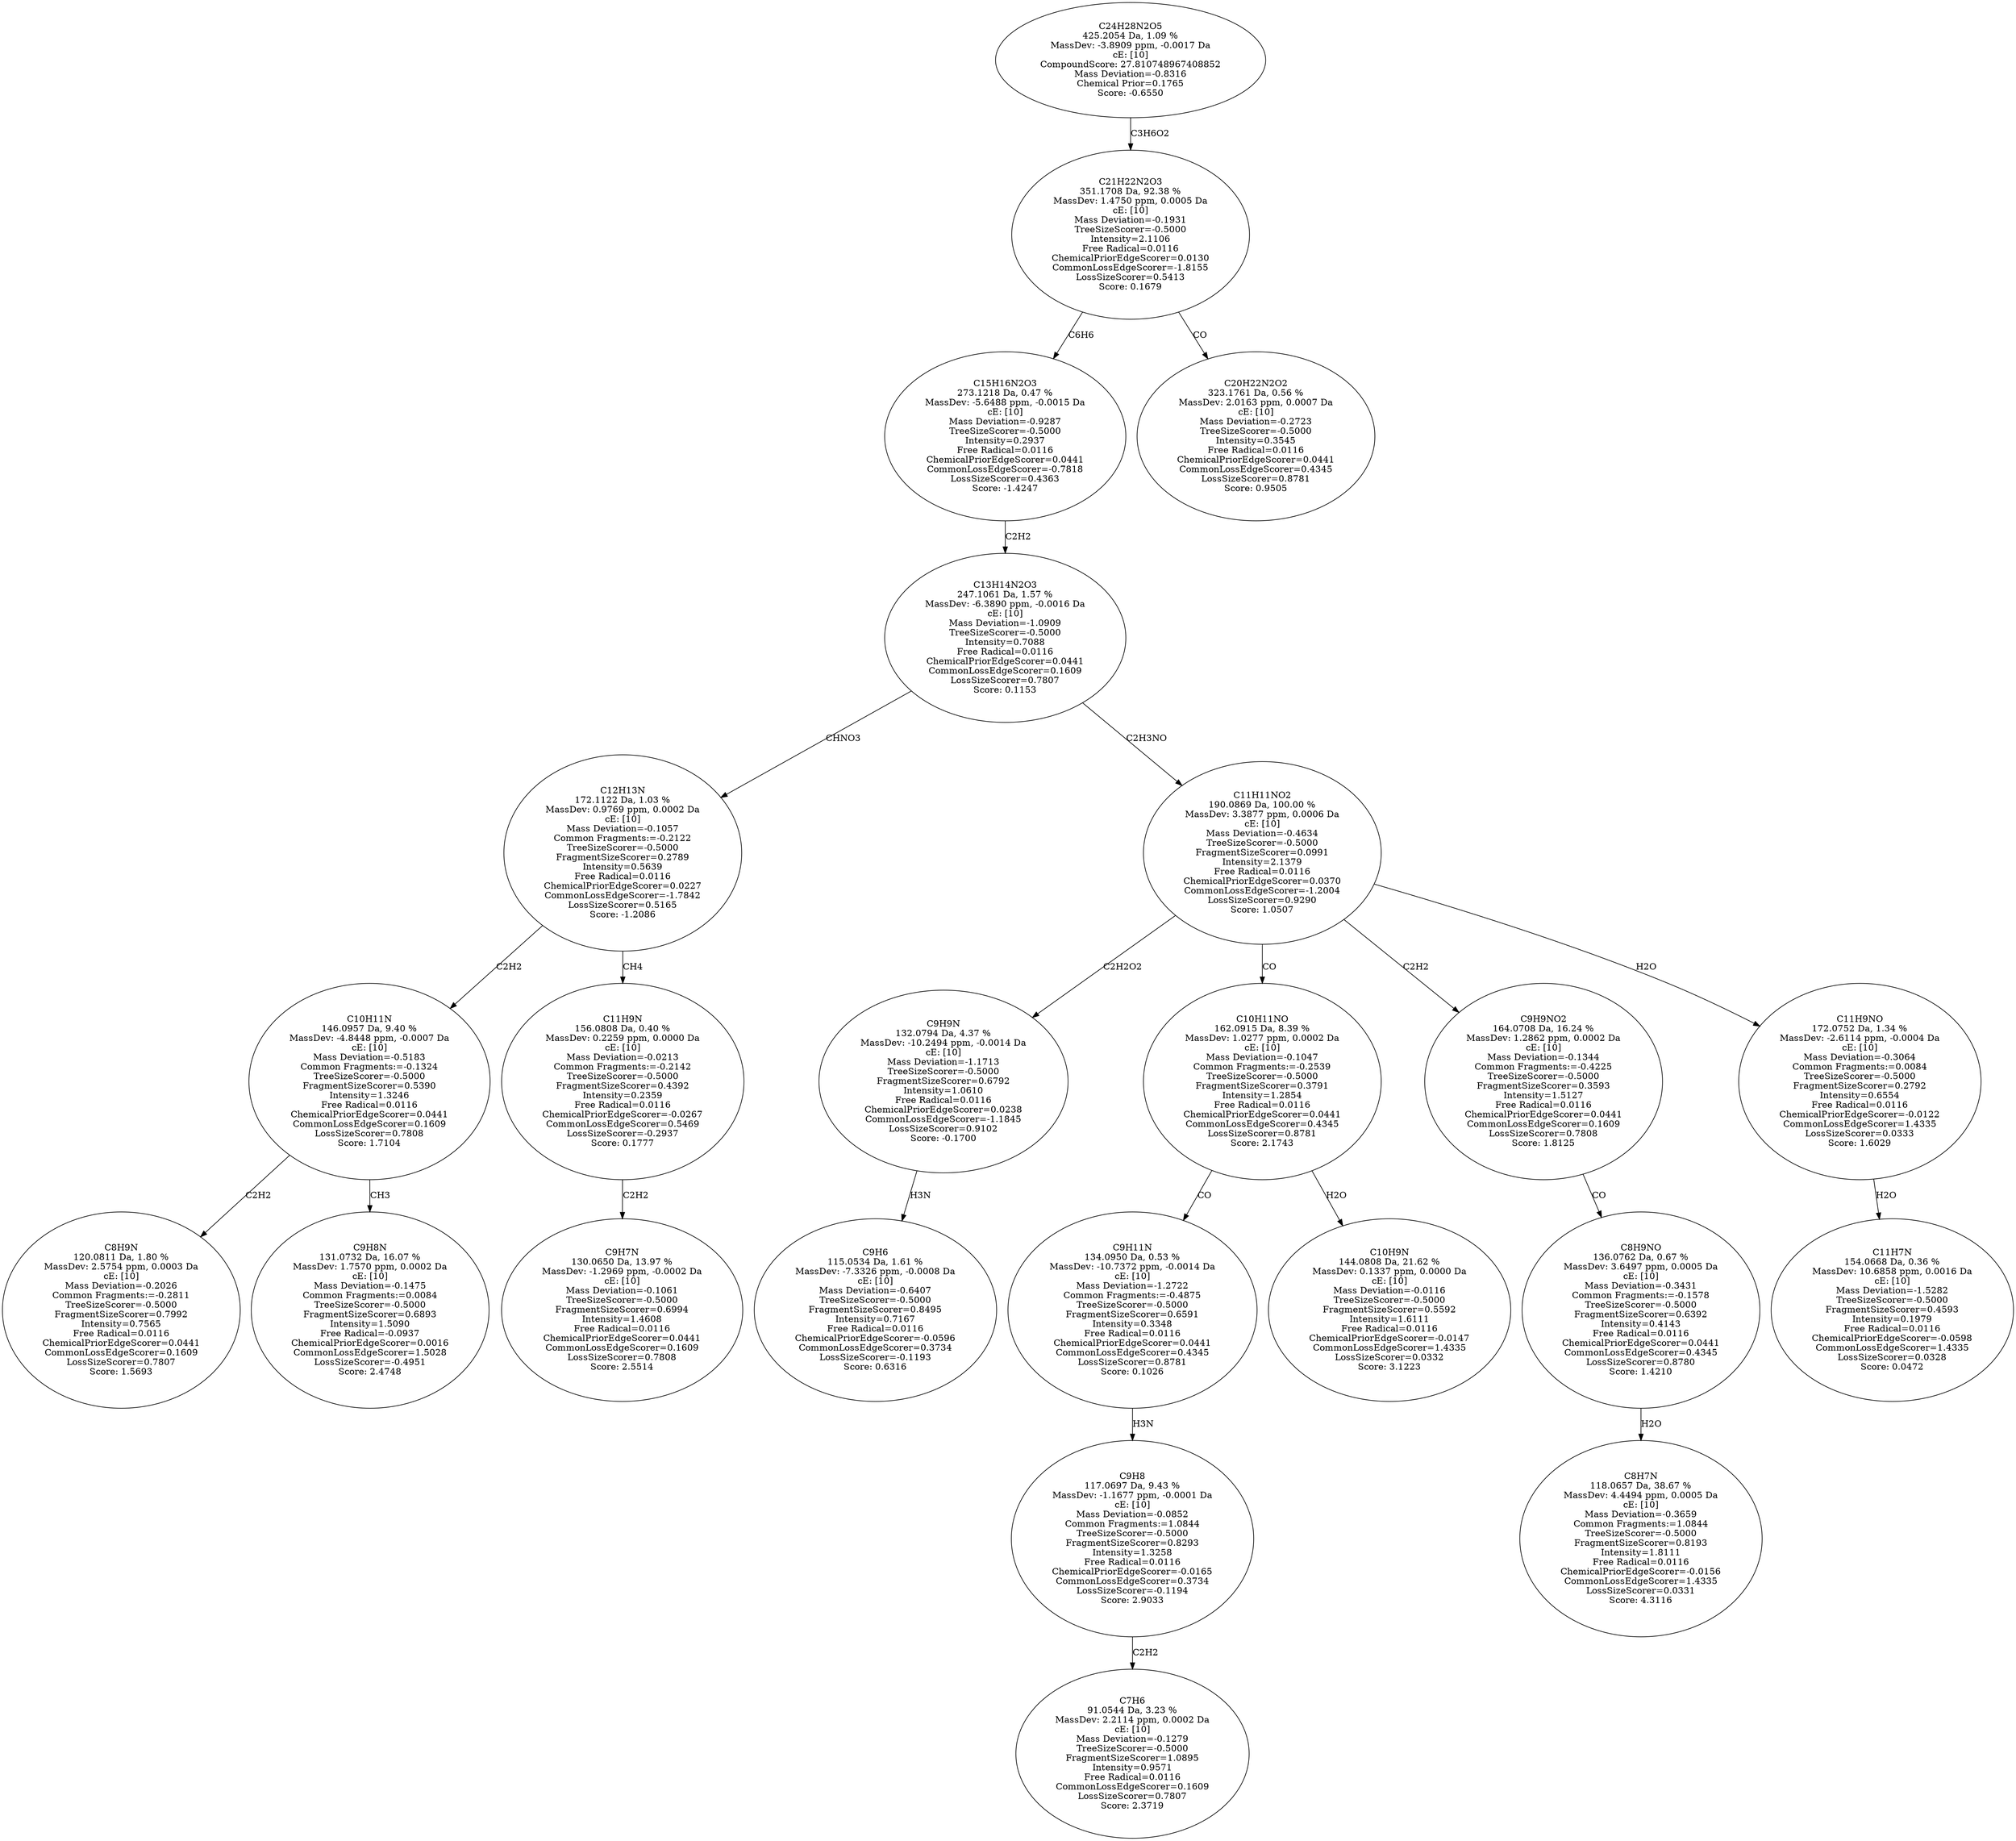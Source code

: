 strict digraph {
v1 [label="C8H9N\n120.0811 Da, 1.80 %\nMassDev: 2.5754 ppm, 0.0003 Da\ncE: [10]\nMass Deviation=-0.2026\nCommon Fragments:=-0.2811\nTreeSizeScorer=-0.5000\nFragmentSizeScorer=0.7992\nIntensity=0.7565\nFree Radical=0.0116\nChemicalPriorEdgeScorer=0.0441\nCommonLossEdgeScorer=0.1609\nLossSizeScorer=0.7807\nScore: 1.5693"];
v2 [label="C9H8N\n131.0732 Da, 16.07 %\nMassDev: 1.7570 ppm, 0.0002 Da\ncE: [10]\nMass Deviation=-0.1475\nCommon Fragments:=0.0084\nTreeSizeScorer=-0.5000\nFragmentSizeScorer=0.6893\nIntensity=1.5090\nFree Radical=-0.0937\nChemicalPriorEdgeScorer=0.0016\nCommonLossEdgeScorer=1.5028\nLossSizeScorer=-0.4951\nScore: 2.4748"];
v3 [label="C10H11N\n146.0957 Da, 9.40 %\nMassDev: -4.8448 ppm, -0.0007 Da\ncE: [10]\nMass Deviation=-0.5183\nCommon Fragments:=-0.1324\nTreeSizeScorer=-0.5000\nFragmentSizeScorer=0.5390\nIntensity=1.3246\nFree Radical=0.0116\nChemicalPriorEdgeScorer=0.0441\nCommonLossEdgeScorer=0.1609\nLossSizeScorer=0.7808\nScore: 1.7104"];
v4 [label="C9H7N\n130.0650 Da, 13.97 %\nMassDev: -1.2969 ppm, -0.0002 Da\ncE: [10]\nMass Deviation=-0.1061\nTreeSizeScorer=-0.5000\nFragmentSizeScorer=0.6994\nIntensity=1.4608\nFree Radical=0.0116\nChemicalPriorEdgeScorer=0.0441\nCommonLossEdgeScorer=0.1609\nLossSizeScorer=0.7808\nScore: 2.5514"];
v5 [label="C11H9N\n156.0808 Da, 0.40 %\nMassDev: 0.2259 ppm, 0.0000 Da\ncE: [10]\nMass Deviation=-0.0213\nCommon Fragments:=-0.2142\nTreeSizeScorer=-0.5000\nFragmentSizeScorer=0.4392\nIntensity=0.2359\nFree Radical=0.0116\nChemicalPriorEdgeScorer=-0.0267\nCommonLossEdgeScorer=0.5469\nLossSizeScorer=-0.2937\nScore: 0.1777"];
v6 [label="C12H13N\n172.1122 Da, 1.03 %\nMassDev: 0.9769 ppm, 0.0002 Da\ncE: [10]\nMass Deviation=-0.1057\nCommon Fragments:=-0.2122\nTreeSizeScorer=-0.5000\nFragmentSizeScorer=0.2789\nIntensity=0.5639\nFree Radical=0.0116\nChemicalPriorEdgeScorer=0.0227\nCommonLossEdgeScorer=-1.7842\nLossSizeScorer=0.5165\nScore: -1.2086"];
v7 [label="C9H6\n115.0534 Da, 1.61 %\nMassDev: -7.3326 ppm, -0.0008 Da\ncE: [10]\nMass Deviation=-0.6407\nTreeSizeScorer=-0.5000\nFragmentSizeScorer=0.8495\nIntensity=0.7167\nFree Radical=0.0116\nChemicalPriorEdgeScorer=-0.0596\nCommonLossEdgeScorer=0.3734\nLossSizeScorer=-0.1193\nScore: 0.6316"];
v8 [label="C9H9N\n132.0794 Da, 4.37 %\nMassDev: -10.2494 ppm, -0.0014 Da\ncE: [10]\nMass Deviation=-1.1713\nTreeSizeScorer=-0.5000\nFragmentSizeScorer=0.6792\nIntensity=1.0610\nFree Radical=0.0116\nChemicalPriorEdgeScorer=0.0238\nCommonLossEdgeScorer=-1.1845\nLossSizeScorer=0.9102\nScore: -0.1700"];
v9 [label="C7H6\n91.0544 Da, 3.23 %\nMassDev: 2.2114 ppm, 0.0002 Da\ncE: [10]\nMass Deviation=-0.1279\nTreeSizeScorer=-0.5000\nFragmentSizeScorer=1.0895\nIntensity=0.9571\nFree Radical=0.0116\nCommonLossEdgeScorer=0.1609\nLossSizeScorer=0.7807\nScore: 2.3719"];
v10 [label="C9H8\n117.0697 Da, 9.43 %\nMassDev: -1.1677 ppm, -0.0001 Da\ncE: [10]\nMass Deviation=-0.0852\nCommon Fragments:=1.0844\nTreeSizeScorer=-0.5000\nFragmentSizeScorer=0.8293\nIntensity=1.3258\nFree Radical=0.0116\nChemicalPriorEdgeScorer=-0.0165\nCommonLossEdgeScorer=0.3734\nLossSizeScorer=-0.1194\nScore: 2.9033"];
v11 [label="C9H11N\n134.0950 Da, 0.53 %\nMassDev: -10.7372 ppm, -0.0014 Da\ncE: [10]\nMass Deviation=-1.2722\nCommon Fragments:=-0.4875\nTreeSizeScorer=-0.5000\nFragmentSizeScorer=0.6591\nIntensity=0.3348\nFree Radical=0.0116\nChemicalPriorEdgeScorer=0.0441\nCommonLossEdgeScorer=0.4345\nLossSizeScorer=0.8781\nScore: 0.1026"];
v12 [label="C10H9N\n144.0808 Da, 21.62 %\nMassDev: 0.1337 ppm, 0.0000 Da\ncE: [10]\nMass Deviation=-0.0116\nTreeSizeScorer=-0.5000\nFragmentSizeScorer=0.5592\nIntensity=1.6111\nFree Radical=0.0116\nChemicalPriorEdgeScorer=-0.0147\nCommonLossEdgeScorer=1.4335\nLossSizeScorer=0.0332\nScore: 3.1223"];
v13 [label="C10H11NO\n162.0915 Da, 8.39 %\nMassDev: 1.0277 ppm, 0.0002 Da\ncE: [10]\nMass Deviation=-0.1047\nCommon Fragments:=-0.2539\nTreeSizeScorer=-0.5000\nFragmentSizeScorer=0.3791\nIntensity=1.2854\nFree Radical=0.0116\nChemicalPriorEdgeScorer=0.0441\nCommonLossEdgeScorer=0.4345\nLossSizeScorer=0.8781\nScore: 2.1743"];
v14 [label="C8H7N\n118.0657 Da, 38.67 %\nMassDev: 4.4494 ppm, 0.0005 Da\ncE: [10]\nMass Deviation=-0.3659\nCommon Fragments:=1.0844\nTreeSizeScorer=-0.5000\nFragmentSizeScorer=0.8193\nIntensity=1.8111\nFree Radical=0.0116\nChemicalPriorEdgeScorer=-0.0156\nCommonLossEdgeScorer=1.4335\nLossSizeScorer=0.0331\nScore: 4.3116"];
v15 [label="C8H9NO\n136.0762 Da, 0.67 %\nMassDev: 3.6497 ppm, 0.0005 Da\ncE: [10]\nMass Deviation=-0.3431\nCommon Fragments:=-0.1578\nTreeSizeScorer=-0.5000\nFragmentSizeScorer=0.6392\nIntensity=0.4143\nFree Radical=0.0116\nChemicalPriorEdgeScorer=0.0441\nCommonLossEdgeScorer=0.4345\nLossSizeScorer=0.8780\nScore: 1.4210"];
v16 [label="C9H9NO2\n164.0708 Da, 16.24 %\nMassDev: 1.2862 ppm, 0.0002 Da\ncE: [10]\nMass Deviation=-0.1344\nCommon Fragments:=-0.4225\nTreeSizeScorer=-0.5000\nFragmentSizeScorer=0.3593\nIntensity=1.5127\nFree Radical=0.0116\nChemicalPriorEdgeScorer=0.0441\nCommonLossEdgeScorer=0.1609\nLossSizeScorer=0.7808\nScore: 1.8125"];
v17 [label="C11H7N\n154.0668 Da, 0.36 %\nMassDev: 10.6858 ppm, 0.0016 Da\ncE: [10]\nMass Deviation=-1.5282\nTreeSizeScorer=-0.5000\nFragmentSizeScorer=0.4593\nIntensity=0.1979\nFree Radical=0.0116\nChemicalPriorEdgeScorer=-0.0598\nCommonLossEdgeScorer=1.4335\nLossSizeScorer=0.0328\nScore: 0.0472"];
v18 [label="C11H9NO\n172.0752 Da, 1.34 %\nMassDev: -2.6114 ppm, -0.0004 Da\ncE: [10]\nMass Deviation=-0.3064\nCommon Fragments:=0.0084\nTreeSizeScorer=-0.5000\nFragmentSizeScorer=0.2792\nIntensity=0.6554\nFree Radical=0.0116\nChemicalPriorEdgeScorer=-0.0122\nCommonLossEdgeScorer=1.4335\nLossSizeScorer=0.0333\nScore: 1.6029"];
v19 [label="C11H11NO2\n190.0869 Da, 100.00 %\nMassDev: 3.3877 ppm, 0.0006 Da\ncE: [10]\nMass Deviation=-0.4634\nTreeSizeScorer=-0.5000\nFragmentSizeScorer=0.0991\nIntensity=2.1379\nFree Radical=0.0116\nChemicalPriorEdgeScorer=0.0370\nCommonLossEdgeScorer=-1.2004\nLossSizeScorer=0.9290\nScore: 1.0507"];
v20 [label="C13H14N2O3\n247.1061 Da, 1.57 %\nMassDev: -6.3890 ppm, -0.0016 Da\ncE: [10]\nMass Deviation=-1.0909\nTreeSizeScorer=-0.5000\nIntensity=0.7088\nFree Radical=0.0116\nChemicalPriorEdgeScorer=0.0441\nCommonLossEdgeScorer=0.1609\nLossSizeScorer=0.7807\nScore: 0.1153"];
v21 [label="C15H16N2O3\n273.1218 Da, 0.47 %\nMassDev: -5.6488 ppm, -0.0015 Da\ncE: [10]\nMass Deviation=-0.9287\nTreeSizeScorer=-0.5000\nIntensity=0.2937\nFree Radical=0.0116\nChemicalPriorEdgeScorer=0.0441\nCommonLossEdgeScorer=-0.7818\nLossSizeScorer=0.4363\nScore: -1.4247"];
v22 [label="C20H22N2O2\n323.1761 Da, 0.56 %\nMassDev: 2.0163 ppm, 0.0007 Da\ncE: [10]\nMass Deviation=-0.2723\nTreeSizeScorer=-0.5000\nIntensity=0.3545\nFree Radical=0.0116\nChemicalPriorEdgeScorer=0.0441\nCommonLossEdgeScorer=0.4345\nLossSizeScorer=0.8781\nScore: 0.9505"];
v23 [label="C21H22N2O3\n351.1708 Da, 92.38 %\nMassDev: 1.4750 ppm, 0.0005 Da\ncE: [10]\nMass Deviation=-0.1931\nTreeSizeScorer=-0.5000\nIntensity=2.1106\nFree Radical=0.0116\nChemicalPriorEdgeScorer=0.0130\nCommonLossEdgeScorer=-1.8155\nLossSizeScorer=0.5413\nScore: 0.1679"];
v24 [label="C24H28N2O5\n425.2054 Da, 1.09 %\nMassDev: -3.8909 ppm, -0.0017 Da\ncE: [10]\nCompoundScore: 27.810748967408852\nMass Deviation=-0.8316\nChemical Prior=0.1765\nScore: -0.6550"];
v3 -> v1 [label="C2H2"];
v3 -> v2 [label="CH3"];
v6 -> v3 [label="C2H2"];
v5 -> v4 [label="C2H2"];
v6 -> v5 [label="CH4"];
v20 -> v6 [label="CHNO3"];
v8 -> v7 [label="H3N"];
v19 -> v8 [label="C2H2O2"];
v10 -> v9 [label="C2H2"];
v11 -> v10 [label="H3N"];
v13 -> v11 [label="CO"];
v13 -> v12 [label="H2O"];
v19 -> v13 [label="CO"];
v15 -> v14 [label="H2O"];
v16 -> v15 [label="CO"];
v19 -> v16 [label="C2H2"];
v18 -> v17 [label="H2O"];
v19 -> v18 [label="H2O"];
v20 -> v19 [label="C2H3NO"];
v21 -> v20 [label="C2H2"];
v23 -> v21 [label="C6H6"];
v23 -> v22 [label="CO"];
v24 -> v23 [label="C3H6O2"];
}